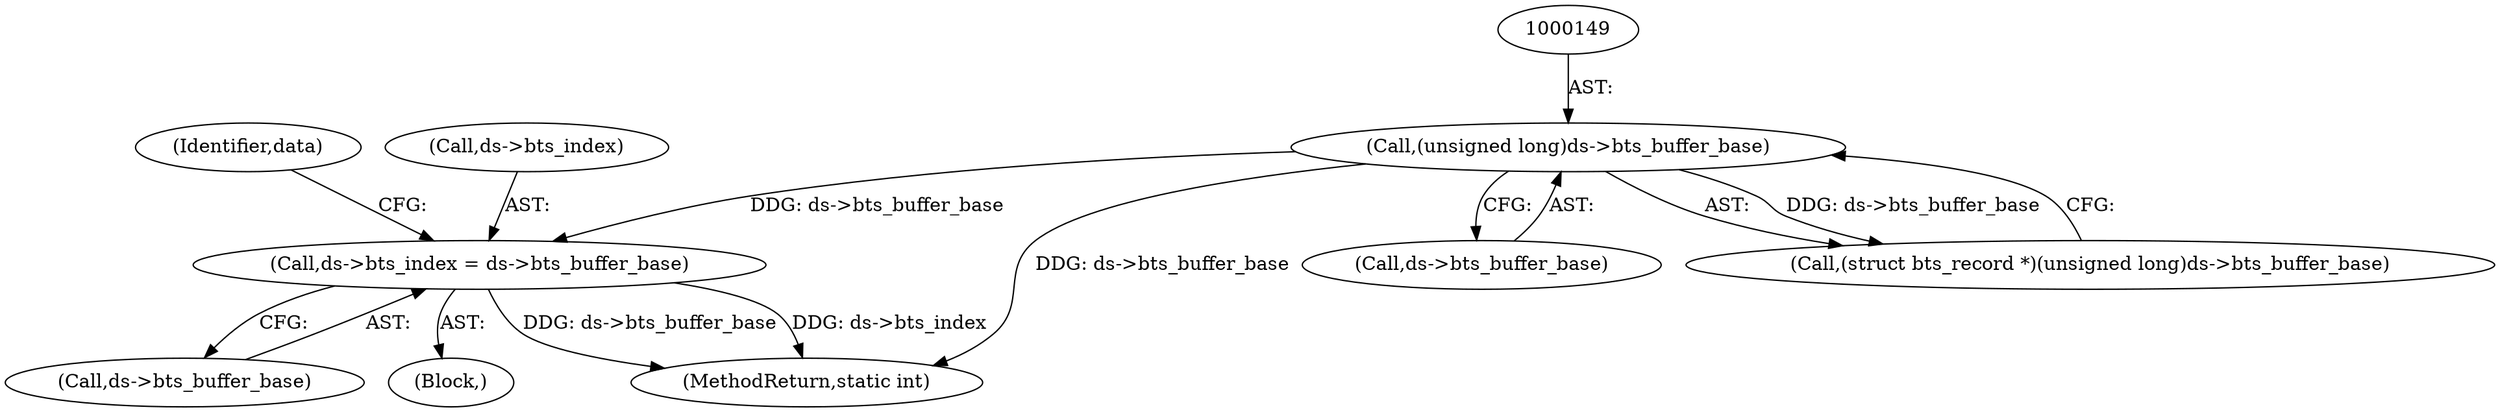 digraph "0_linux_a8b0ca17b80e92faab46ee7179ba9e99ccb61233_48@pointer" {
"1000168" [label="(Call,ds->bts_index = ds->bts_buffer_base)"];
"1000148" [label="(Call,(unsigned long)ds->bts_buffer_base)"];
"1000172" [label="(Call,ds->bts_buffer_base)"];
"1000168" [label="(Call,ds->bts_index = ds->bts_buffer_base)"];
"1000104" [label="(Block,)"];
"1000150" [label="(Call,ds->bts_buffer_base)"];
"1000177" [label="(Identifier,data)"];
"1000148" [label="(Call,(unsigned long)ds->bts_buffer_base)"];
"1000169" [label="(Call,ds->bts_index)"];
"1000146" [label="(Call,(struct bts_record *)(unsigned long)ds->bts_buffer_base)"];
"1000261" [label="(MethodReturn,static int)"];
"1000168" -> "1000104"  [label="AST: "];
"1000168" -> "1000172"  [label="CFG: "];
"1000169" -> "1000168"  [label="AST: "];
"1000172" -> "1000168"  [label="AST: "];
"1000177" -> "1000168"  [label="CFG: "];
"1000168" -> "1000261"  [label="DDG: ds->bts_buffer_base"];
"1000168" -> "1000261"  [label="DDG: ds->bts_index"];
"1000148" -> "1000168"  [label="DDG: ds->bts_buffer_base"];
"1000148" -> "1000146"  [label="AST: "];
"1000148" -> "1000150"  [label="CFG: "];
"1000149" -> "1000148"  [label="AST: "];
"1000150" -> "1000148"  [label="AST: "];
"1000146" -> "1000148"  [label="CFG: "];
"1000148" -> "1000261"  [label="DDG: ds->bts_buffer_base"];
"1000148" -> "1000146"  [label="DDG: ds->bts_buffer_base"];
}
